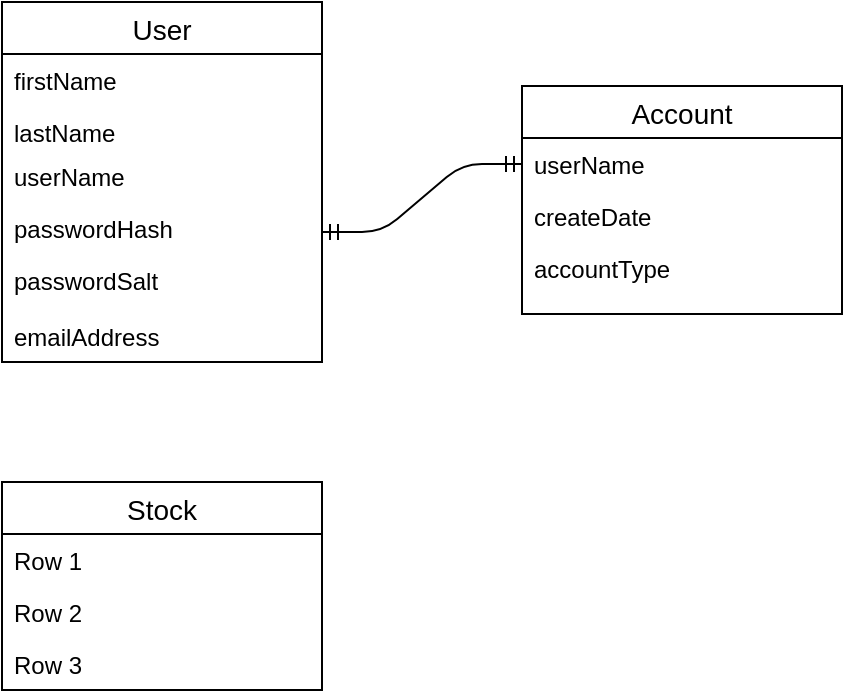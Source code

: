 <mxfile version="12.9.13" type="device"><diagram id="AEtMeWo3oT5hqAlpe5Ow" name="Page-1"><mxGraphModel dx="768" dy="483" grid="1" gridSize="10" guides="1" tooltips="1" connect="1" arrows="1" fold="1" page="1" pageScale="1" pageWidth="850" pageHeight="1100" math="0" shadow="0"><root><mxCell id="0"/><mxCell id="1" parent="0"/><mxCell id="rGJjsoJIhrcIIUo8wlXN-1" value="User" style="swimlane;fontStyle=0;childLayout=stackLayout;horizontal=1;startSize=26;horizontalStack=0;resizeParent=1;resizeParentMax=0;resizeLast=0;collapsible=1;marginBottom=0;align=center;fontSize=14;" parent="1" vertex="1"><mxGeometry x="40" y="40" width="160" height="180" as="geometry"/></mxCell><mxCell id="rGJjsoJIhrcIIUo8wlXN-3" value="firstName" style="text;strokeColor=none;fillColor=none;spacingLeft=4;spacingRight=4;overflow=hidden;rotatable=0;points=[[0,0.5],[1,0.5]];portConstraint=eastwest;fontSize=12;" parent="rGJjsoJIhrcIIUo8wlXN-1" vertex="1"><mxGeometry y="26" width="160" height="26" as="geometry"/></mxCell><mxCell id="rGJjsoJIhrcIIUo8wlXN-4" value="lastName" style="text;strokeColor=none;fillColor=none;spacingLeft=4;spacingRight=4;overflow=hidden;rotatable=0;points=[[0,0.5],[1,0.5]];portConstraint=eastwest;fontSize=12;" parent="rGJjsoJIhrcIIUo8wlXN-1" vertex="1"><mxGeometry y="52" width="160" height="22" as="geometry"/></mxCell><mxCell id="rGJjsoJIhrcIIUo8wlXN-5" value="userName" style="text;strokeColor=none;fillColor=none;spacingLeft=4;spacingRight=4;overflow=hidden;rotatable=0;points=[[0,0.5],[1,0.5]];portConstraint=eastwest;fontSize=12;" parent="rGJjsoJIhrcIIUo8wlXN-1" vertex="1"><mxGeometry y="74" width="160" height="26" as="geometry"/></mxCell><mxCell id="rGJjsoJIhrcIIUo8wlXN-14" value="" style="edgeStyle=entityRelationEdgeStyle;fontSize=12;html=1;endArrow=ERmandOne;startArrow=ERmandOne;entryX=0;entryY=0.5;entryDx=0;entryDy=0;" parent="rGJjsoJIhrcIIUo8wlXN-1" edge="1"><mxGeometry width="100" height="100" relative="1" as="geometry"><mxPoint x="160" y="115" as="sourcePoint"/><mxPoint x="260" y="81" as="targetPoint"/></mxGeometry></mxCell><mxCell id="rGJjsoJIhrcIIUo8wlXN-6" value="passwordHash" style="text;strokeColor=none;fillColor=none;spacingLeft=4;spacingRight=4;overflow=hidden;rotatable=0;points=[[0,0.5],[1,0.5]];portConstraint=eastwest;fontSize=12;" parent="rGJjsoJIhrcIIUo8wlXN-1" vertex="1"><mxGeometry y="100" width="160" height="26" as="geometry"/></mxCell><mxCell id="rGJjsoJIhrcIIUo8wlXN-7" value="passwordSalt" style="text;strokeColor=none;fillColor=none;spacingLeft=4;spacingRight=4;overflow=hidden;rotatable=0;points=[[0,0.5],[1,0.5]];portConstraint=eastwest;fontSize=12;" parent="rGJjsoJIhrcIIUo8wlXN-1" vertex="1"><mxGeometry y="126" width="160" height="28" as="geometry"/></mxCell><mxCell id="rGJjsoJIhrcIIUo8wlXN-8" value="emailAddress" style="text;strokeColor=none;fillColor=none;spacingLeft=4;spacingRight=4;overflow=hidden;rotatable=0;points=[[0,0.5],[1,0.5]];portConstraint=eastwest;fontSize=12;" parent="rGJjsoJIhrcIIUo8wlXN-1" vertex="1"><mxGeometry y="154" width="160" height="26" as="geometry"/></mxCell><mxCell id="rGJjsoJIhrcIIUo8wlXN-9" value="Account" style="swimlane;fontStyle=0;childLayout=stackLayout;horizontal=1;startSize=26;horizontalStack=0;resizeParent=1;resizeParentMax=0;resizeLast=0;collapsible=1;marginBottom=0;align=center;fontSize=14;" parent="1" vertex="1"><mxGeometry x="300" y="82" width="160" height="114" as="geometry"/></mxCell><mxCell id="hldez1Tri2fblxlEcMxl-3" value="userName" style="text;strokeColor=none;fillColor=none;spacingLeft=4;spacingRight=4;overflow=hidden;rotatable=0;points=[[0,0.5],[1,0.5]];portConstraint=eastwest;fontSize=12;" vertex="1" parent="rGJjsoJIhrcIIUo8wlXN-9"><mxGeometry y="26" width="160" height="26" as="geometry"/></mxCell><mxCell id="rGJjsoJIhrcIIUo8wlXN-19" value="createDate&#10;&#10;&lt;!--StartFragment--&gt;&lt;span style=&quot;font-family: Helvetica; font-size: 12px; font-style: normal; font-variant-ligatures: normal; font-variant-caps: normal; font-weight: 400; letter-spacing: normal; orphans: 2; text-align: left; text-indent: 0px; text-transform: none; widows: 2; word-spacing: 0px; -webkit-text-stroke-width: 0px; text-decoration-style: initial; text-decoration-color: initial; float: none; display: inline !important;&quot;&gt;createDate&lt;/span&gt;&lt;!--EndFragment--&gt;&#10;&#10;" style="text;strokeColor=none;fillColor=none;spacingLeft=4;spacingRight=4;overflow=hidden;rotatable=0;points=[[0,0.5],[1,0.5]];portConstraint=eastwest;fontSize=12;" parent="rGJjsoJIhrcIIUo8wlXN-9" vertex="1"><mxGeometry y="52" width="160" height="26" as="geometry"/></mxCell><mxCell id="rGJjsoJIhrcIIUo8wlXN-12" value="accountType" style="text;strokeColor=none;fillColor=none;spacingLeft=4;spacingRight=4;overflow=hidden;rotatable=0;points=[[0,0.5],[1,0.5]];portConstraint=eastwest;fontSize=12;" parent="rGJjsoJIhrcIIUo8wlXN-9" vertex="1"><mxGeometry y="78" width="160" height="36" as="geometry"/></mxCell><mxCell id="rGJjsoJIhrcIIUo8wlXN-15" value="Stock" style="swimlane;fontStyle=0;childLayout=stackLayout;horizontal=1;startSize=26;horizontalStack=0;resizeParent=1;resizeParentMax=0;resizeLast=0;collapsible=1;marginBottom=0;align=center;fontSize=14;" parent="1" vertex="1"><mxGeometry x="40" y="280" width="160" height="104" as="geometry"/></mxCell><mxCell id="rGJjsoJIhrcIIUo8wlXN-16" value="Row 1" style="text;strokeColor=none;fillColor=none;spacingLeft=4;spacingRight=4;overflow=hidden;rotatable=0;points=[[0,0.5],[1,0.5]];portConstraint=eastwest;fontSize=12;" parent="rGJjsoJIhrcIIUo8wlXN-15" vertex="1"><mxGeometry y="26" width="160" height="26" as="geometry"/></mxCell><mxCell id="rGJjsoJIhrcIIUo8wlXN-17" value="Row 2" style="text;strokeColor=none;fillColor=none;spacingLeft=4;spacingRight=4;overflow=hidden;rotatable=0;points=[[0,0.5],[1,0.5]];portConstraint=eastwest;fontSize=12;" parent="rGJjsoJIhrcIIUo8wlXN-15" vertex="1"><mxGeometry y="52" width="160" height="26" as="geometry"/></mxCell><mxCell id="rGJjsoJIhrcIIUo8wlXN-18" value="Row 3" style="text;strokeColor=none;fillColor=none;spacingLeft=4;spacingRight=4;overflow=hidden;rotatable=0;points=[[0,0.5],[1,0.5]];portConstraint=eastwest;fontSize=12;" parent="rGJjsoJIhrcIIUo8wlXN-15" vertex="1"><mxGeometry y="78" width="160" height="26" as="geometry"/></mxCell></root></mxGraphModel></diagram></mxfile>